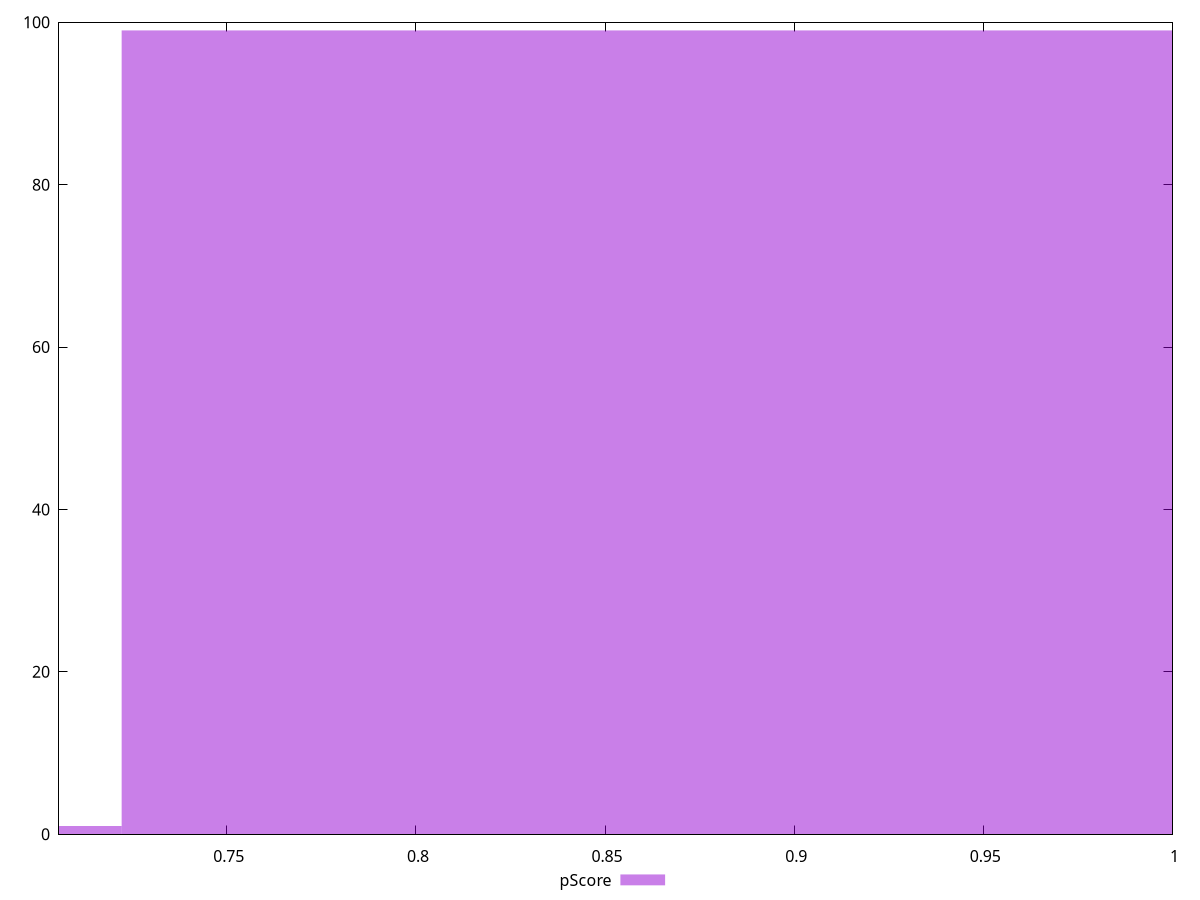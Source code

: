 reset

$pScore <<EOF
0.8666383548257415 99
0.577758903217161 1
EOF

set key outside below
set boxwidth 0.2888794516085805
set xrange [0.7056366666666667:1]
set yrange [0:100]
set trange [0:100]
set style fill transparent solid 0.5 noborder
set terminal svg size 640, 490 enhanced background rgb 'white'
set output "reports/report_00028_2021-02-24T12-49-42.674Z/uses-rel-preconnect/samples/agenda/pScore/histogram.svg"

plot $pScore title "pScore" with boxes

reset

